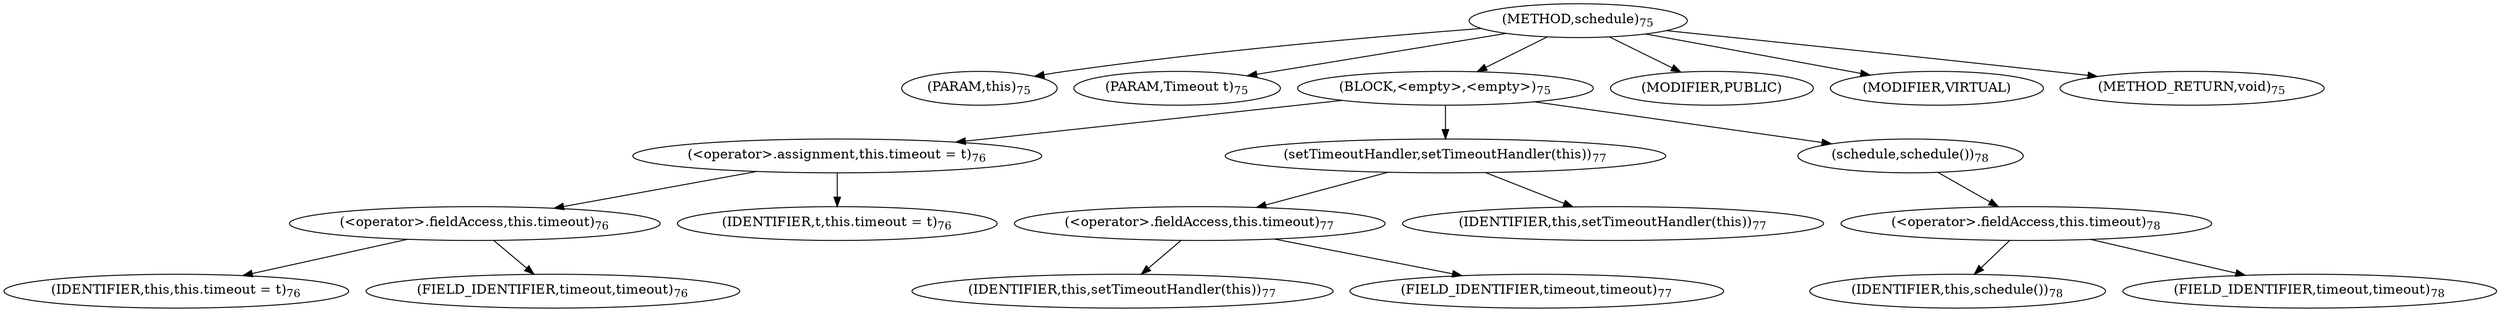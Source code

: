 digraph "schedule" {  
"69" [label = <(METHOD,schedule)<SUB>75</SUB>> ]
"6" [label = <(PARAM,this)<SUB>75</SUB>> ]
"70" [label = <(PARAM,Timeout t)<SUB>75</SUB>> ]
"71" [label = <(BLOCK,&lt;empty&gt;,&lt;empty&gt;)<SUB>75</SUB>> ]
"72" [label = <(&lt;operator&gt;.assignment,this.timeout = t)<SUB>76</SUB>> ]
"73" [label = <(&lt;operator&gt;.fieldAccess,this.timeout)<SUB>76</SUB>> ]
"5" [label = <(IDENTIFIER,this,this.timeout = t)<SUB>76</SUB>> ]
"74" [label = <(FIELD_IDENTIFIER,timeout,timeout)<SUB>76</SUB>> ]
"75" [label = <(IDENTIFIER,t,this.timeout = t)<SUB>76</SUB>> ]
"76" [label = <(setTimeoutHandler,setTimeoutHandler(this))<SUB>77</SUB>> ]
"77" [label = <(&lt;operator&gt;.fieldAccess,this.timeout)<SUB>77</SUB>> ]
"8" [label = <(IDENTIFIER,this,setTimeoutHandler(this))<SUB>77</SUB>> ]
"78" [label = <(FIELD_IDENTIFIER,timeout,timeout)<SUB>77</SUB>> ]
"7" [label = <(IDENTIFIER,this,setTimeoutHandler(this))<SUB>77</SUB>> ]
"79" [label = <(schedule,schedule())<SUB>78</SUB>> ]
"80" [label = <(&lt;operator&gt;.fieldAccess,this.timeout)<SUB>78</SUB>> ]
"9" [label = <(IDENTIFIER,this,schedule())<SUB>78</SUB>> ]
"81" [label = <(FIELD_IDENTIFIER,timeout,timeout)<SUB>78</SUB>> ]
"82" [label = <(MODIFIER,PUBLIC)> ]
"83" [label = <(MODIFIER,VIRTUAL)> ]
"84" [label = <(METHOD_RETURN,void)<SUB>75</SUB>> ]
  "69" -> "6" 
  "69" -> "70" 
  "69" -> "71" 
  "69" -> "82" 
  "69" -> "83" 
  "69" -> "84" 
  "71" -> "72" 
  "71" -> "76" 
  "71" -> "79" 
  "72" -> "73" 
  "72" -> "75" 
  "73" -> "5" 
  "73" -> "74" 
  "76" -> "77" 
  "76" -> "7" 
  "77" -> "8" 
  "77" -> "78" 
  "79" -> "80" 
  "80" -> "9" 
  "80" -> "81" 
}
